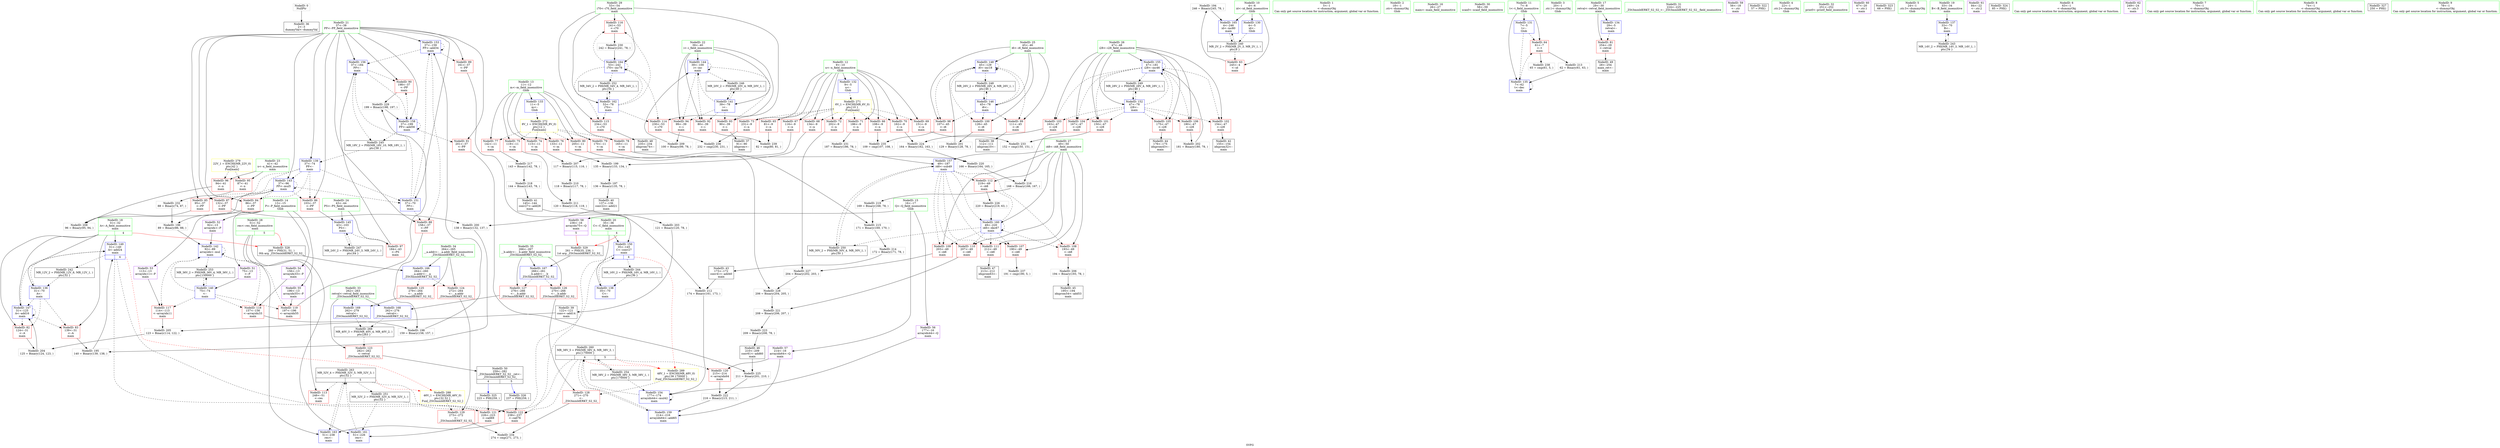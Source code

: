 digraph "SVFG" {
	label="SVFG";

	Node0x556266b5f230 [shape=record,color=grey,label="{NodeID: 0\nNullPtr}"];
	Node0x556266b5f230 -> Node0x556266b821e0[style=solid];
	Node0x556266ba25a0 [shape=record,color=black,label="{NodeID: 263\nMR_32V_4 = PHI(MR_32V_5, MR_32V_3, )\npts\{52 \}\n|{|<s4>5}}"];
	Node0x556266ba25a0 -> Node0x556266b839a0[style=dashed];
	Node0x556266ba25a0 -> Node0x556266b88830[style=dashed];
	Node0x556266ba25a0 -> Node0x556266b8aa40[style=dashed];
	Node0x556266ba25a0 -> Node0x556266b9e5a0[style=dashed];
	Node0x556266ba25a0:s4 -> Node0x556266ba5e80[style=dashed,color=red];
	Node0x556266b82ca0 [shape=record,color=red,label="{NodeID: 97\n184\<--43\n\<--PS\nmain\n}"];
	Node0x556266b82ca0 -> Node0x556266b8a490[style=solid];
	Node0x556266b81000 [shape=record,color=green,label="{NodeID: 14\n13\<--15\nP\<--P_field_insensitive\nGlob }"];
	Node0x556266b81000 -> Node0x556266b83e60[style=solid];
	Node0x556266b81000 -> Node0x556266b83f30[style=solid];
	Node0x556266b81000 -> Node0x556266b84000[style=solid];
	Node0x556266b81000 -> Node0x556266b840d0[style=solid];
	Node0x556266b81000 -> Node0x556266b841a0[style=solid];
	Node0x556266b86940 [shape=record,color=grey,label="{NodeID: 194\n246 = Binary(245, 78, )\n}"];
	Node0x556266b86940 -> Node0x556266b8abe0[style=solid];
	Node0x556266b83800 [shape=record,color=red,label="{NodeID: 111\n212\<--49\n\<--i48\nmain\n}"];
	Node0x556266b83800 -> Node0x556266b82b00[style=solid];
	Node0x556266b81ad0 [shape=record,color=green,label="{NodeID: 28\n51\<--52\nres\<--res_field_insensitive\nmain\n|{|<s3>5}}"];
	Node0x556266b81ad0 -> Node0x556266b839a0[style=solid];
	Node0x556266b81ad0 -> Node0x556266b8a8a0[style=solid];
	Node0x556266b81ad0 -> Node0x556266b8aa40[style=solid];
	Node0x556266b81ad0:s3 -> Node0x556266bb7f40[style=solid,color=red];
	Node0x556266b8ec40 [shape=record,color=grey,label="{NodeID: 208\n96 = Binary(95, 94, )\n}"];
	Node0x556266b8ec40 -> Node0x556266b89a00[style=solid];
	Node0x556266b88aa0 [shape=record,color=red,label="{NodeID: 125\n279\<--264\n\<--__a.addr\n_ZSt3minIdERKT_S2_S2_\n}"];
	Node0x556266b88aa0 -> Node0x556266b8af20[style=solid];
	Node0x556266b826f0 [shape=record,color=black,label="{NodeID: 42\n155\<--154\nidxprom32\<--\nmain\n}"];
	Node0x556266b90140 [shape=record,color=grey,label="{NodeID: 222\n216 = Binary(215, 211, )\n}"];
	Node0x556266b90140 -> Node0x556266b8a700[style=solid];
	Node0x556266b896c0 [shape=record,color=blue,label="{NodeID: 139\n37\<--74\nPP\<--\nmain\n}"];
	Node0x556266b896c0 -> Node0x556266b85930[style=dashed];
	Node0x556266b896c0 -> Node0x556266b85a00[style=dashed];
	Node0x556266b896c0 -> Node0x556266b85ad0[style=dashed];
	Node0x556266b896c0 -> Node0x556266b85ba0[style=dashed];
	Node0x556266b896c0 -> Node0x556266b89a00[style=dashed];
	Node0x556266b896c0 -> Node0x556266b8a080[style=dashed];
	Node0x556266b84270 [shape=record,color=purple,label="{NodeID: 56\n177\<--16\narrayidx44\<--Q\nmain\n}"];
	Node0x556266b84270 -> Node0x556266b8a2f0[style=solid];
	Node0x556266b91640 [shape=record,color=grey,label="{NodeID: 236\n232 = cmp(230, 231, )\n}"];
	Node0x556266b8a220 [shape=record,color=blue,label="{NodeID: 153\n37\<--159\nPP\<--add34\nmain\n}"];
	Node0x556266b8a220 -> Node0x556266b85c70[style=dashed];
	Node0x556266b8a220 -> Node0x556266b85d40[style=dashed];
	Node0x556266b8a220 -> Node0x556266b8a220[style=dashed];
	Node0x556266b8a220 -> Node0x556266b8a490[style=dashed];
	Node0x556266b84dd0 [shape=record,color=red,label="{NodeID: 70\n162\<--9\n\<--n\nmain\n}"];
	Node0x556266b84dd0 -> Node0x556266b90440[style=solid];
	Node0x556266b9e0a0 [shape=record,color=black,label="{NodeID: 250\nMR_30V_2 = PHI(MR_30V_4, MR_30V_1, )\npts\{50 \}\n}"];
	Node0x556266b9e0a0 -> Node0x556266b8a560[style=dashed];
	Node0x556266b8ad80 [shape=record,color=blue,label="{NodeID: 167\n266\<--261\n__b.addr\<--__b\n_ZSt3minIdERKT_S2_S2_\n}"];
	Node0x556266b8ad80 -> Node0x556266b88b70[style=dashed];
	Node0x556266b8ad80 -> Node0x556266b88c40[style=dashed];
	Node0x556266b85930 [shape=record,color=red,label="{NodeID: 84\n86\<--37\n\<--PP\nmain\n}"];
	Node0x556266b85930 -> Node0x556266b86c40[style=solid];
	Node0x556266b62f70 [shape=record,color=green,label="{NodeID: 1\n5\<--1\n\<--dummyObj\nCan only get source location for instruction, argument, global var or function.}"];
	Node0x556266b82d70 [shape=record,color=red,label="{NodeID: 98\n107\<--45\n\<--i6\nmain\n}"];
	Node0x556266b82d70 -> Node0x556266b914c0[style=solid];
	Node0x556266b81090 [shape=record,color=green,label="{NodeID: 15\n16\<--17\nQ\<--Q_field_insensitive\nGlob }"];
	Node0x556266b81090 -> Node0x556266b84270[style=solid];
	Node0x556266b81090 -> Node0x556266b84340[style=solid];
	Node0x556266b81090 -> Node0x556266b84410[style=solid];
	Node0x556266b86ac0 [shape=record,color=grey,label="{NodeID: 195\n140 = Binary(139, 138, )\n}"];
	Node0x556266b86ac0 -> Node0x556266b89ee0[style=solid];
	Node0x556266b838d0 [shape=record,color=red,label="{NodeID: 112\n219\<--49\n\<--i48\nmain\n}"];
	Node0x556266b838d0 -> Node0x556266b90740[style=solid];
	Node0x556266b81ba0 [shape=record,color=green,label="{NodeID: 29\n53\<--54\ni70\<--i70_field_insensitive\nmain\n}"];
	Node0x556266b81ba0 -> Node0x556266b83a70[style=solid];
	Node0x556266b81ba0 -> Node0x556266b83b40[style=solid];
	Node0x556266b81ba0 -> Node0x556266b88350[style=solid];
	Node0x556266b81ba0 -> Node0x556266b8a970[style=solid];
	Node0x556266b81ba0 -> Node0x556266b8ab10[style=solid];
	Node0x556266b8edc0 [shape=record,color=grey,label="{NodeID: 209\n100 = Binary(99, 78, )\n}"];
	Node0x556266b8edc0 -> Node0x556266b89ad0[style=solid];
	Node0x556266b88b70 [shape=record,color=red,label="{NodeID: 126\n270\<--266\n\<--__b.addr\n_ZSt3minIdERKT_S2_S2_\n}"];
	Node0x556266b88b70 -> Node0x556266b88d10[style=solid];
	Node0x556266b827c0 [shape=record,color=black,label="{NodeID: 43\n173\<--172\nconv41\<--add40\nmain\n}"];
	Node0x556266b827c0 -> Node0x556266b8f240[style=solid];
	Node0x556266b902c0 [shape=record,color=grey,label="{NodeID: 223\n209 = Binary(208, 78, )\n}"];
	Node0x556266b902c0 -> Node0x556266b82a30[style=solid];
	Node0x556266b89790 [shape=record,color=blue,label="{NodeID: 140\n75\<--74\n\<--\nmain\n}"];
	Node0x556266b89790 -> Node0x556266b88420[style=dashed];
	Node0x556266b89790 -> Node0x556266b884f0[style=dashed];
	Node0x556266b89790 -> Node0x556266b885c0[style=dashed];
	Node0x556266b89790 -> Node0x556266b89930[style=dashed];
	Node0x556266b89790 -> Node0x556266b9f3a0[style=dashed];
	Node0x556266b84340 [shape=record,color=purple,label="{NodeID: 57\n214\<--16\narrayidx64\<--Q\nmain\n}"];
	Node0x556266b84340 -> Node0x556266b88690[style=solid];
	Node0x556266b84340 -> Node0x556266b8a700[style=solid];
	Node0x556266b917c0 [shape=record,color=grey,label="{NodeID: 237\n191 = cmp(190, 5, )\n}"];
	Node0x556266b8a2f0 [shape=record,color=blue,label="{NodeID: 154\n177\<--174\narrayidx44\<--mul42\nmain\n}"];
	Node0x556266b8a2f0 -> Node0x556266b8a2f0[style=dashed];
	Node0x556266b8a2f0 -> Node0x556266ba16a0[style=dashed];
	Node0x556266b84ea0 [shape=record,color=red,label="{NodeID: 71\n186\<--9\n\<--n\nmain\n}"];
	Node0x556266b84ea0 -> Node0x556266b90ec0[style=solid];
	Node0x556266b9e5a0 [shape=record,color=black,label="{NodeID: 251\nMR_32V_2 = PHI(MR_32V_4, MR_32V_1, )\npts\{52 \}\n}"];
	Node0x556266b9e5a0 -> Node0x556266b88760[style=dashed];
	Node0x556266b9e5a0 -> Node0x556266b8a8a0[style=dashed];
	Node0x556266b8ae50 [shape=record,color=blue,label="{NodeID: 168\n262\<--276\nretval\<--\n_ZSt3minIdERKT_S2_S2_\n}"];
	Node0x556266b8ae50 -> Node0x556266ba3ea0[style=dashed];
	Node0x556266b85a00 [shape=record,color=red,label="{NodeID: 85\n95\<--37\n\<--PP\nmain\n}"];
	Node0x556266b85a00 -> Node0x556266b8ec40[style=solid];
	Node0x556266b620c0 [shape=record,color=green,label="{NodeID: 2\n18\<--1\n.str\<--dummyObj\nGlob }"];
	Node0x556266b82e40 [shape=record,color=red,label="{NodeID: 99\n111\<--45\n\<--i6\nmain\n}"];
	Node0x556266b82e40 -> Node0x556266b823b0[style=solid];
	Node0x556266b81120 [shape=record,color=green,label="{NodeID: 16\n26\<--27\nmain\<--main_field_insensitive\n}"];
	Node0x556266ba56a0 [shape=record,color=yellow,style=double,label="{NodeID: 279\n22V_1 = ENCHI(MR_22V_0)\npts\{42 \}\nFun[main]}"];
	Node0x556266ba56a0 -> Node0x556266b86220[style=dashed];
	Node0x556266ba56a0 -> Node0x556266b82bd0[style=dashed];
	Node0x556266b86c40 [shape=record,color=grey,label="{NodeID: 196\n89 = Binary(86, 88, )\n}"];
	Node0x556266b86c40 -> Node0x556266b89930[style=solid];
	Node0x556266b839a0 [shape=record,color=red,label="{NodeID: 113\n248\<--51\n\<--res\nmain\n}"];
	Node0x556266b81c70 [shape=record,color=green,label="{NodeID: 30\n58\<--59\nscanf\<--scanf_field_insensitive\n}"];
	Node0x556266b8ef40 [shape=record,color=grey,label="{NodeID: 210\n118 = Binary(117, 78, )\n}"];
	Node0x556266b8ef40 -> Node0x556266b8f0c0[style=solid];
	Node0x556266b88c40 [shape=record,color=red,label="{NodeID: 127\n276\<--266\n\<--__b.addr\n_ZSt3minIdERKT_S2_S2_\n}"];
	Node0x556266b88c40 -> Node0x556266b8ae50[style=solid];
	Node0x556266b82890 [shape=record,color=black,label="{NodeID: 44\n176\<--175\nidxprom43\<--\nmain\n}"];
	Node0x556266b90440 [shape=record,color=grey,label="{NodeID: 224\n164 = Binary(162, 163, )\n}"];
	Node0x556266b90440 -> Node0x556266b8fe40[style=solid];
	Node0x556266b89860 [shape=record,color=blue,label="{NodeID: 141\n39\<--78\ni\<--\nmain\n}"];
	Node0x556266b89860 -> Node0x556266b85fb0[style=dashed];
	Node0x556266b89860 -> Node0x556266b86080[style=dashed];
	Node0x556266b89860 -> Node0x556266b86150[style=dashed];
	Node0x556266b89860 -> Node0x556266b89ad0[style=dashed];
	Node0x556266b89860 -> Node0x556266b9cca0[style=dashed];
	Node0x556266b84410 [shape=record,color=purple,label="{NodeID: 58\n236\<--16\narrayidx75\<--Q\nmain\n|{<s0>5}}"];
	Node0x556266b84410:s0 -> Node0x556266bb8180[style=solid,color=red];
	Node0x556266b91940 [shape=record,color=grey,label="{NodeID: 238\n65 = cmp(61, 5, )\n}"];
	Node0x556266b8a3c0 [shape=record,color=blue,label="{NodeID: 155\n47\<--181\ni28\<--inc46\nmain\n}"];
	Node0x556266b8a3c0 -> Node0x556266b82fe0[style=dashed];
	Node0x556266b8a3c0 -> Node0x556266b830b0[style=dashed];
	Node0x556266b8a3c0 -> Node0x556266b83180[style=dashed];
	Node0x556266b8a3c0 -> Node0x556266b83250[style=dashed];
	Node0x556266b8a3c0 -> Node0x556266b83320[style=dashed];
	Node0x556266b8a3c0 -> Node0x556266b833f0[style=dashed];
	Node0x556266b8a3c0 -> Node0x556266b8a3c0[style=dashed];
	Node0x556266b8a3c0 -> Node0x556266b9dba0[style=dashed];
	Node0x556266b84f70 [shape=record,color=red,label="{NodeID: 72\n202\<--9\n\<--n\nmain\n}"];
	Node0x556266b84f70 -> Node0x556266b908c0[style=solid];
	Node0x556266b9f2b0 [shape=record,color=black,label="{NodeID: 252\nMR_34V_2 = PHI(MR_34V_4, MR_34V_1, )\npts\{54 \}\n}"];
	Node0x556266b9f2b0 -> Node0x556266b8a970[style=dashed];
	Node0x556266b8af20 [shape=record,color=blue,label="{NodeID: 169\n262\<--279\nretval\<--\n_ZSt3minIdERKT_S2_S2_\n}"];
	Node0x556266b8af20 -> Node0x556266ba3ea0[style=dashed];
	Node0x556266b85ad0 [shape=record,color=red,label="{NodeID: 86\n103\<--37\n\<--PP\nmain\n}"];
	Node0x556266b85ad0 -> Node0x556266b89ba0[style=solid];
	Node0x556266b62150 [shape=record,color=green,label="{NodeID: 3\n20\<--1\n.str.1\<--dummyObj\nGlob }"];
	Node0x556266b82f10 [shape=record,color=red,label="{NodeID: 100\n128\<--45\n\<--i6\nmain\n}"];
	Node0x556266b82f10 -> Node0x556266b8e1c0[style=solid];
	Node0x556266b811e0 [shape=record,color=green,label="{NodeID: 17\n29\<--30\nretval\<--retval_field_insensitive\nmain\n}"];
	Node0x556266b811e0 -> Node0x556266b856c0[style=solid];
	Node0x556266b811e0 -> Node0x556266b892b0[style=solid];
	Node0x556266b86dc0 [shape=record,color=grey,label="{NodeID: 197\n136 = Binary(135, 78, )\n}"];
	Node0x556266b86dc0 -> Node0x556266b82550[style=solid];
	Node0x556266b83a70 [shape=record,color=red,label="{NodeID: 114\n230\<--53\n\<--i70\nmain\n}"];
	Node0x556266b83a70 -> Node0x556266b91640[style=solid];
	Node0x556266b81d70 [shape=record,color=green,label="{NodeID: 31\n224\<--225\n_ZSt3minIdERKT_S2_S2_\<--_ZSt3minIdERKT_S2_S2__field_insensitive\n}"];
	Node0x556266b8f0c0 [shape=record,color=grey,label="{NodeID: 211\n120 = Binary(118, 119, )\n}"];
	Node0x556266b8f0c0 -> Node0x556266b8e4c0[style=solid];
	Node0x556266b88d10 [shape=record,color=red,label="{NodeID: 128\n271\<--270\n\<--\n_ZSt3minIdERKT_S2_S2_\n}"];
	Node0x556266b88d10 -> Node0x556266b91340[style=solid];
	Node0x556266b82960 [shape=record,color=black,label="{NodeID: 45\n195\<--194\nidxprom54\<--add53\nmain\n}"];
	Node0x556266b905c0 [shape=record,color=grey,label="{NodeID: 225\n211 = Binary(201, 210, )\n}"];
	Node0x556266b905c0 -> Node0x556266b90140[style=solid];
	Node0x556266b89930 [shape=record,color=blue,label="{NodeID: 142\n92\<--89\narrayidx\<--mul\nmain\n}"];
	Node0x556266b89930 -> Node0x556266b88420[style=dashed];
	Node0x556266b89930 -> Node0x556266b884f0[style=dashed];
	Node0x556266b89930 -> Node0x556266b885c0[style=dashed];
	Node0x556266b89930 -> Node0x556266b89930[style=dashed];
	Node0x556266b89930 -> Node0x556266b9f3a0[style=dashed];
	Node0x556266b844e0 [shape=record,color=purple,label="{NodeID: 59\n56\<--18\n\<--.str\nmain\n}"];
	Node0x5562668f4930 [shape=record,color=black,label="{NodeID: 322\n57 = PHI()\n}"];
	Node0x556266b91ac0 [shape=record,color=grey,label="{NodeID: 239\n82 = cmp(80, 81, )\n}"];
	Node0x556266b8a490 [shape=record,color=blue,label="{NodeID: 156\n37\<--184\nPP\<--\nmain\n}"];
	Node0x556266b8a490 -> Node0x556266b85e10[style=dashed];
	Node0x556266b8a490 -> Node0x556266b8a630[style=dashed];
	Node0x556266b8a490 -> Node0x556266b9c7a0[style=dashed];
	Node0x556266b85040 [shape=record,color=red,label="{NodeID: 73\n231\<--9\n\<--n\nmain\n}"];
	Node0x556266b85040 -> Node0x556266b91640[style=solid];
	Node0x556266b9f3a0 [shape=record,color=black,label="{NodeID: 253\nMR_36V_2 = PHI(MR_36V_4, MR_36V_1, )\npts\{150000 \}\n}"];
	Node0x556266b9f3a0 -> Node0x556266b89790[style=dashed];
	Node0x556266b85ba0 [shape=record,color=red,label="{NodeID: 87\n132\<--37\n\<--PP\nmain\n}"];
	Node0x556266b85ba0 -> Node0x556266b87240[style=solid];
	Node0x556266b621e0 [shape=record,color=green,label="{NodeID: 4\n22\<--1\n.str.2\<--dummyObj\nGlob }"];
	Node0x556266b82fe0 [shape=record,color=red,label="{NodeID: 101\n150\<--47\n\<--i28\nmain\n}"];
	Node0x556266b82fe0 -> Node0x556266b911c0[style=solid];
	Node0x556266b812b0 [shape=record,color=green,label="{NodeID: 18\n31\<--32\nA\<--A_field_insensitive\nmain\n|{|<s5>4}}"];
	Node0x556266b812b0 -> Node0x556266b85790[style=solid];
	Node0x556266b812b0 -> Node0x556266b85860[style=solid];
	Node0x556266b812b0 -> Node0x556266b89450[style=solid];
	Node0x556266b812b0 -> Node0x556266b89d40[style=solid];
	Node0x556266b812b0 -> Node0x556266b89ee0[style=solid];
	Node0x556266b812b0:s5 -> Node0x556266bb7f40[style=solid,color=red];
	Node0x556266b86f40 [shape=record,color=grey,label="{NodeID: 198\n159 = Binary(158, 157, )\n}"];
	Node0x556266b86f40 -> Node0x556266b8a220[style=solid];
	Node0x556266b83b40 [shape=record,color=red,label="{NodeID: 115\n234\<--53\n\<--i70\nmain\n}"];
	Node0x556266b83b40 -> Node0x556266b83bf0[style=solid];
	Node0x556266b81e70 [shape=record,color=green,label="{NodeID: 32\n251\<--252\nprintf\<--printf_field_insensitive\n}"];
	Node0x556266b8f240 [shape=record,color=grey,label="{NodeID: 212\n174 = Binary(161, 173, )\n}"];
	Node0x556266b8f240 -> Node0x556266b8a2f0[style=solid];
	Node0x556266b88de0 [shape=record,color=red,label="{NodeID: 129\n273\<--272\n\<--\n_ZSt3minIdERKT_S2_S2_\n}"];
	Node0x556266b88de0 -> Node0x556266b91340[style=solid];
	Node0x556266b82a30 [shape=record,color=black,label="{NodeID: 46\n210\<--209\nconv61\<--add60\nmain\n}"];
	Node0x556266b82a30 -> Node0x556266b905c0[style=solid];
	Node0x556266b90740 [shape=record,color=grey,label="{NodeID: 226\n220 = Binary(219, 63, )\n}"];
	Node0x556266b90740 -> Node0x556266b8a7d0[style=solid];
	Node0x556266b89a00 [shape=record,color=blue,label="{NodeID: 143\n37\<--96\nPP\<--mul5\nmain\n}"];
	Node0x556266b89a00 -> Node0x556266b85930[style=dashed];
	Node0x556266b89a00 -> Node0x556266b85a00[style=dashed];
	Node0x556266b89a00 -> Node0x556266b85ad0[style=dashed];
	Node0x556266b89a00 -> Node0x556266b85ba0[style=dashed];
	Node0x556266b89a00 -> Node0x556266b89a00[style=dashed];
	Node0x556266b89a00 -> Node0x556266b8a080[style=dashed];
	Node0x556266b845b0 [shape=record,color=purple,label="{NodeID: 60\n67\<--20\n\<--.str.1\nmain\n}"];
	Node0x556266bb7980 [shape=record,color=black,label="{NodeID: 323\n68 = PHI()\n}"];
	Node0x556266b9aea0 [shape=record,color=black,label="{NodeID: 240\nMR_2V_2 = PHI(MR_2V_3, MR_2V_1, )\npts\{6 \}\n}"];
	Node0x556266b9aea0 -> Node0x556266b84820[style=dashed];
	Node0x556266b9aea0 -> Node0x556266b8abe0[style=dashed];
	Node0x556266b8a560 [shape=record,color=blue,label="{NodeID: 157\n49\<--187\ni48\<--sub49\nmain\n}"];
	Node0x556266b8a560 -> Node0x556266b834c0[style=dashed];
	Node0x556266b8a560 -> Node0x556266b83590[style=dashed];
	Node0x556266b8a560 -> Node0x556266b83660[style=dashed];
	Node0x556266b8a560 -> Node0x556266b83730[style=dashed];
	Node0x556266b8a560 -> Node0x556266b83800[style=dashed];
	Node0x556266b8a560 -> Node0x556266b838d0[style=dashed];
	Node0x556266b8a560 -> Node0x556266b8a7d0[style=dashed];
	Node0x556266b8a560 -> Node0x556266b9e0a0[style=dashed];
	Node0x556266b85110 [shape=record,color=red,label="{NodeID: 74\n115\<--11\n\<--m\nmain\n}"];
	Node0x556266b85110 -> Node0x556266b8eac0[style=solid];
	Node0x556266b9f8a0 [shape=record,color=black,label="{NodeID: 254\nMR_38V_2 = PHI(MR_38V_5, MR_38V_1, )\npts\{170000 \}\n}"];
	Node0x556266b9f8a0 -> Node0x556266b8a2f0[style=dashed];
	Node0x556266b9f8a0 -> Node0x556266ba16a0[style=dashed];
	Node0x556266b85c70 [shape=record,color=red,label="{NodeID: 88\n158\<--37\n\<--PP\nmain\n}"];
	Node0x556266b85c70 -> Node0x556266b86f40[style=solid];
	Node0x556266b62270 [shape=record,color=green,label="{NodeID: 5\n24\<--1\n.str.3\<--dummyObj\nGlob }"];
	Node0x556266ba3ea0 [shape=record,color=black,label="{NodeID: 268\nMR_40V_3 = PHI(MR_40V_4, MR_40V_2, )\npts\{263 \}\n}"];
	Node0x556266ba3ea0 -> Node0x556266b88900[style=dashed];
	Node0x556266b830b0 [shape=record,color=red,label="{NodeID: 102\n154\<--47\n\<--i28\nmain\n}"];
	Node0x556266b830b0 -> Node0x556266b826f0[style=solid];
	Node0x556266b81380 [shape=record,color=green,label="{NodeID: 19\n33\<--34\nB\<--B_field_insensitive\nmain\n}"];
	Node0x556266b81380 -> Node0x556266b89520[style=solid];
	Node0x556266b870c0 [shape=record,color=grey,label="{NodeID: 199\n135 = Binary(133, 134, )\n}"];
	Node0x556266b870c0 -> Node0x556266b86dc0[style=solid];
	Node0x556266b88350 [shape=record,color=red,label="{NodeID: 116\n241\<--53\n\<--i70\nmain\n}"];
	Node0x556266b88350 -> Node0x556266b90d40[style=solid];
	Node0x556266b81f70 [shape=record,color=green,label="{NodeID: 33\n262\<--263\nretval\<--retval_field_insensitive\n_ZSt3minIdERKT_S2_S2_\n}"];
	Node0x556266b81f70 -> Node0x556266b88900[style=solid];
	Node0x556266b81f70 -> Node0x556266b8ae50[style=solid];
	Node0x556266b81f70 -> Node0x556266b8af20[style=solid];
	Node0x556266b8f3c0 [shape=record,color=grey,label="{NodeID: 213\n62 = Binary(61, 63, )\n}"];
	Node0x556266b8f3c0 -> Node0x556266b89380[style=solid];
	Node0x556266b88eb0 [shape=record,color=blue,label="{NodeID: 130\n4\<--5\nid\<--\nGlob }"];
	Node0x556266b88eb0 -> Node0x556266b9aea0[style=dashed];
	Node0x556266b82b00 [shape=record,color=black,label="{NodeID: 47\n213\<--212\nidxprom63\<--\nmain\n}"];
	Node0x556266b908c0 [shape=record,color=grey,label="{NodeID: 227\n204 = Binary(202, 203, )\n}"];
	Node0x556266b908c0 -> Node0x556266b90a40[style=solid];
	Node0x556266b89ad0 [shape=record,color=blue,label="{NodeID: 144\n39\<--100\ni\<--inc\nmain\n}"];
	Node0x556266b89ad0 -> Node0x556266b85fb0[style=dashed];
	Node0x556266b89ad0 -> Node0x556266b86080[style=dashed];
	Node0x556266b89ad0 -> Node0x556266b86150[style=dashed];
	Node0x556266b89ad0 -> Node0x556266b89ad0[style=dashed];
	Node0x556266b89ad0 -> Node0x556266b9cca0[style=dashed];
	Node0x556266b84680 [shape=record,color=purple,label="{NodeID: 61\n84\<--22\n\<--.str.2\nmain\n}"];
	Node0x556266bb7a80 [shape=record,color=black,label="{NodeID: 324\n85 = PHI()\n}"];
	Node0x556266b8a630 [shape=record,color=blue,label="{NodeID: 158\n37\<--199\nPP\<--add56\nmain\n}"];
	Node0x556266b8a630 -> Node0x556266b85e10[style=dashed];
	Node0x556266b8a630 -> Node0x556266b85ee0[style=dashed];
	Node0x556266b8a630 -> Node0x556266b8a630[style=dashed];
	Node0x556266b8a630 -> Node0x556266b9c7a0[style=dashed];
	Node0x556266b851e0 [shape=record,color=red,label="{NodeID: 75\n119\<--11\n\<--m\nmain\n}"];
	Node0x556266b851e0 -> Node0x556266b8f0c0[style=solid];
	Node0x556266b85d40 [shape=record,color=red,label="{NodeID: 89\n161\<--37\n\<--PP\nmain\n}"];
	Node0x556266b85d40 -> Node0x556266b8f240[style=solid];
	Node0x556266b80b80 [shape=record,color=green,label="{NodeID: 6\n63\<--1\n\<--dummyObj\nCan only get source location for instruction, argument, global var or function.}"];
	Node0x556266b83180 [shape=record,color=red,label="{NodeID: 103\n163\<--47\n\<--i28\nmain\n}"];
	Node0x556266b83180 -> Node0x556266b90440[style=solid];
	Node0x556266b81450 [shape=record,color=green,label="{NodeID: 20\n35\<--36\nC\<--C_field_insensitive\nmain\n|{|<s2>4}}"];
	Node0x556266b81450 -> Node0x556266b895f0[style=solid];
	Node0x556266b81450 -> Node0x556266b89fb0[style=solid];
	Node0x556266b81450:s2 -> Node0x556266bb8180[style=solid,color=red];
	Node0x556266b87240 [shape=record,color=grey,label="{NodeID: 200\n138 = Binary(132, 137, )\n}"];
	Node0x556266b87240 -> Node0x556266b86ac0[style=solid];
	Node0x556266b88420 [shape=record,color=red,label="{NodeID: 117\n114\<--113\n\<--arrayidx11\nmain\n}"];
	Node0x556266b88420 -> Node0x556266b8e7c0[style=solid];
	Node0x556266b82040 [shape=record,color=green,label="{NodeID: 34\n264\<--265\n__a.addr\<--__a.addr_field_insensitive\n_ZSt3minIdERKT_S2_S2_\n}"];
	Node0x556266b82040 -> Node0x556266b889d0[style=solid];
	Node0x556266b82040 -> Node0x556266b88aa0[style=solid];
	Node0x556266b82040 -> Node0x556266b8acb0[style=solid];
	Node0x556266b8f540 [shape=record,color=grey,label="{NodeID: 214\n172 = Binary(171, 78, )\n}"];
	Node0x556266b8f540 -> Node0x556266b827c0[style=solid];
	Node0x556266b88fb0 [shape=record,color=blue,label="{NodeID: 131\n7\<--5\nt\<--\nGlob }"];
	Node0x556266b88fb0 -> Node0x556266b848f0[style=dashed];
	Node0x556266b88fb0 -> Node0x556266b89380[style=dashed];
	Node0x556266b83bf0 [shape=record,color=black,label="{NodeID: 48\n235\<--234\nidxprom74\<--\nmain\n}"];
	Node0x556266b90a40 [shape=record,color=grey,label="{NodeID: 228\n206 = Binary(204, 205, )\n}"];
	Node0x556266b90a40 -> Node0x556266b8ffc0[style=solid];
	Node0x556266b89ba0 [shape=record,color=blue,label="{NodeID: 145\n43\<--103\nPS\<--\nmain\n}"];
	Node0x556266b89ba0 -> Node0x556266b82ca0[style=dashed];
	Node0x556266b89ba0 -> Node0x556266b9d1a0[style=dashed];
	Node0x556266b84750 [shape=record,color=purple,label="{NodeID: 62\n249\<--24\n\<--.str.3\nmain\n}"];
	Node0x556266bb7b80 [shape=record,color=black,label="{NodeID: 325\n223 = PHI(259, )\n}"];
	Node0x556266bb7b80 -> Node0x556266b88760[style=solid];
	Node0x556266b9b8a0 [shape=record,color=black,label="{NodeID: 242\nMR_12V_2 = PHI(MR_12V_6, MR_12V_1, )\npts\{32 \}\n}"];
	Node0x556266b9b8a0 -> Node0x556266b89450[style=dashed];
	Node0x556266b8a700 [shape=record,color=blue,label="{NodeID: 159\n214\<--216\narrayidx64\<--add65\nmain\n}"];
	Node0x556266b8a700 -> Node0x556266ba16a0[style=dashed];
	Node0x556266b852b0 [shape=record,color=red,label="{NodeID: 76\n133\<--11\n\<--m\nmain\n}"];
	Node0x556266b852b0 -> Node0x556266b870c0[style=solid];
	Node0x556266b85e10 [shape=record,color=red,label="{NodeID: 90\n198\<--37\n\<--PP\nmain\n}"];
	Node0x556266b85e10 -> Node0x556266b90bc0[style=solid];
	Node0x556266b80c10 [shape=record,color=green,label="{NodeID: 7\n70\<--1\n\<--dummyObj\nCan only get source location for instruction, argument, global var or function.}"];
	Node0x556266b83250 [shape=record,color=red,label="{NodeID: 104\n167\<--47\n\<--i28\nmain\n}"];
	Node0x556266b83250 -> Node0x556266b8f840[style=solid];
	Node0x556266b81520 [shape=record,color=green,label="{NodeID: 21\n37\<--38\nPP\<--PP_field_insensitive\nmain\n}"];
	Node0x556266b81520 -> Node0x556266b85930[style=solid];
	Node0x556266b81520 -> Node0x556266b85a00[style=solid];
	Node0x556266b81520 -> Node0x556266b85ad0[style=solid];
	Node0x556266b81520 -> Node0x556266b85ba0[style=solid];
	Node0x556266b81520 -> Node0x556266b85c70[style=solid];
	Node0x556266b81520 -> Node0x556266b85d40[style=solid];
	Node0x556266b81520 -> Node0x556266b85e10[style=solid];
	Node0x556266b81520 -> Node0x556266b85ee0[style=solid];
	Node0x556266b81520 -> Node0x556266b896c0[style=solid];
	Node0x556266b81520 -> Node0x556266b89a00[style=solid];
	Node0x556266b81520 -> Node0x556266b8a080[style=solid];
	Node0x556266b81520 -> Node0x556266b8a220[style=solid];
	Node0x556266b81520 -> Node0x556266b8a490[style=solid];
	Node0x556266b81520 -> Node0x556266b8a630[style=solid];
	Node0x556266b8e1c0 [shape=record,color=grey,label="{NodeID: 201\n129 = Binary(128, 78, )\n}"];
	Node0x556266b8e1c0 -> Node0x556266b89e10[style=solid];
	Node0x556266b884f0 [shape=record,color=red,label="{NodeID: 118\n157\<--156\n\<--arrayidx33\nmain\n}"];
	Node0x556266b884f0 -> Node0x556266b86f40[style=solid];
	Node0x556266b82110 [shape=record,color=green,label="{NodeID: 35\n266\<--267\n__b.addr\<--__b.addr_field_insensitive\n_ZSt3minIdERKT_S2_S2_\n}"];
	Node0x556266b82110 -> Node0x556266b88b70[style=solid];
	Node0x556266b82110 -> Node0x556266b88c40[style=solid];
	Node0x556266b82110 -> Node0x556266b8ad80[style=solid];
	Node0x556266b8f6c0 [shape=record,color=grey,label="{NodeID: 215\n171 = Binary(169, 170, )\n}"];
	Node0x556266b8f6c0 -> Node0x556266b8f540[style=solid];
	Node0x556266b890b0 [shape=record,color=blue,label="{NodeID: 132\n9\<--5\nn\<--\nGlob }"];
	Node0x556266b890b0 -> Node0x556266ba4fa0[style=dashed];
	Node0x556266b83cc0 [shape=record,color=black,label="{NodeID: 49\n28\<--254\nmain_ret\<--\nmain\n}"];
	Node0x556266b90bc0 [shape=record,color=grey,label="{NodeID: 229\n199 = Binary(198, 197, )\n}"];
	Node0x556266b90bc0 -> Node0x556266b8a630[style=solid];
	Node0x556266b89c70 [shape=record,color=blue,label="{NodeID: 146\n45\<--78\ni6\<--\nmain\n}"];
	Node0x556266b89c70 -> Node0x556266b82d70[style=dashed];
	Node0x556266b89c70 -> Node0x556266b82e40[style=dashed];
	Node0x556266b89c70 -> Node0x556266b82f10[style=dashed];
	Node0x556266b89c70 -> Node0x556266b89e10[style=dashed];
	Node0x556266b89c70 -> Node0x556266b9d6a0[style=dashed];
	Node0x556266b84820 [shape=record,color=red,label="{NodeID: 63\n245\<--4\n\<--id\nmain\n}"];
	Node0x556266b84820 -> Node0x556266b86940[style=solid];
	Node0x556266bb7d70 [shape=record,color=black,label="{NodeID: 326\n237 = PHI(259, )\n}"];
	Node0x556266bb7d70 -> Node0x556266b88830[style=solid];
	Node0x556266b9bda0 [shape=record,color=black,label="{NodeID: 243\nMR_14V_2 = PHI(MR_14V_3, MR_14V_1, )\npts\{34 \}\n}"];
	Node0x556266b9bda0 -> Node0x556266b89520[style=dashed];
	Node0x556266b8a7d0 [shape=record,color=blue,label="{NodeID: 160\n49\<--220\ni48\<--dec67\nmain\n}"];
	Node0x556266b8a7d0 -> Node0x556266b834c0[style=dashed];
	Node0x556266b8a7d0 -> Node0x556266b83590[style=dashed];
	Node0x556266b8a7d0 -> Node0x556266b83660[style=dashed];
	Node0x556266b8a7d0 -> Node0x556266b83730[style=dashed];
	Node0x556266b8a7d0 -> Node0x556266b83800[style=dashed];
	Node0x556266b8a7d0 -> Node0x556266b838d0[style=dashed];
	Node0x556266b8a7d0 -> Node0x556266b8a7d0[style=dashed];
	Node0x556266b8a7d0 -> Node0x556266b9e0a0[style=dashed];
	Node0x556266b85380 [shape=record,color=red,label="{NodeID: 77\n142\<--11\n\<--m\nmain\n}"];
	Node0x556266b85380 -> Node0x556266b8f9c0[style=solid];
	Node0x556266b85ee0 [shape=record,color=red,label="{NodeID: 91\n201\<--37\n\<--PP\nmain\n}"];
	Node0x556266b85ee0 -> Node0x556266b905c0[style=solid];
	Node0x556266b80ca0 [shape=record,color=green,label="{NodeID: 8\n74\<--1\n\<--dummyObj\nCan only get source location for instruction, argument, global var or function.}"];
	Node0x556266ba4fa0 [shape=record,color=yellow,style=double,label="{NodeID: 271\n6V_1 = ENCHI(MR_6V_0)\npts\{10 \}\nFun[main]}"];
	Node0x556266ba4fa0 -> Node0x556266b849c0[style=dashed];
	Node0x556266ba4fa0 -> Node0x556266b84a90[style=dashed];
	Node0x556266ba4fa0 -> Node0x556266b84b60[style=dashed];
	Node0x556266ba4fa0 -> Node0x556266b84c30[style=dashed];
	Node0x556266ba4fa0 -> Node0x556266b84d00[style=dashed];
	Node0x556266ba4fa0 -> Node0x556266b84dd0[style=dashed];
	Node0x556266ba4fa0 -> Node0x556266b84ea0[style=dashed];
	Node0x556266ba4fa0 -> Node0x556266b84f70[style=dashed];
	Node0x556266ba4fa0 -> Node0x556266b85040[style=dashed];
	Node0x556266b83320 [shape=record,color=red,label="{NodeID: 105\n175\<--47\n\<--i28\nmain\n}"];
	Node0x556266b83320 -> Node0x556266b82890[style=solid];
	Node0x556266b815f0 [shape=record,color=green,label="{NodeID: 22\n39\<--40\ni\<--i_field_insensitive\nmain\n}"];
	Node0x556266b815f0 -> Node0x556266b85fb0[style=solid];
	Node0x556266b815f0 -> Node0x556266b86080[style=solid];
	Node0x556266b815f0 -> Node0x556266b86150[style=solid];
	Node0x556266b815f0 -> Node0x556266b89860[style=solid];
	Node0x556266b815f0 -> Node0x556266b89ad0[style=solid];
	Node0x556266b8e340 [shape=record,color=grey,label="{NodeID: 202\n181 = Binary(180, 78, )\n}"];
	Node0x556266b8e340 -> Node0x556266b8a3c0[style=solid];
	Node0x556266b885c0 [shape=record,color=red,label="{NodeID: 119\n197\<--196\n\<--arrayidx55\nmain\n}"];
	Node0x556266b885c0 -> Node0x556266b90bc0[style=solid];
	Node0x556266b821e0 [shape=record,color=black,label="{NodeID: 36\n2\<--3\ndummyVal\<--dummyVal\n}"];
	Node0x556266b8f840 [shape=record,color=grey,label="{NodeID: 216\n168 = Binary(166, 167, )\n}"];
	Node0x556266b8f840 -> Node0x556266b8fcc0[style=solid];
	Node0x556266b891b0 [shape=record,color=blue,label="{NodeID: 133\n11\<--5\nm\<--\nGlob }"];
	Node0x556266b891b0 -> Node0x556266ba5080[style=dashed];
	Node0x556266b83d90 [shape=record,color=black,label="{NodeID: 50\n259\<--282\n_ZSt3minIdERKT_S2_S2__ret\<--\n_ZSt3minIdERKT_S2_S2_\n|{<s0>4|<s1>5}}"];
	Node0x556266b83d90:s0 -> Node0x556266bb7b80[style=solid,color=blue];
	Node0x556266b83d90:s1 -> Node0x556266bb7d70[style=solid,color=blue];
	Node0x556266b90d40 [shape=record,color=grey,label="{NodeID: 230\n242 = Binary(241, 78, )\n}"];
	Node0x556266b90d40 -> Node0x556266b8ab10[style=solid];
	Node0x556266b89d40 [shape=record,color=blue,label="{NodeID: 147\n31\<--125\nA\<--add16\nmain\n}"];
	Node0x556266b89d40 -> Node0x556266b85790[style=dashed];
	Node0x556266b89d40 -> Node0x556266b85860[style=dashed];
	Node0x556266b89d40 -> Node0x556266b89d40[style=dashed];
	Node0x556266b89d40 -> Node0x556266b89ee0[style=dashed];
	Node0x556266b848f0 [shape=record,color=red,label="{NodeID: 64\n61\<--7\n\<--t\nmain\n}"];
	Node0x556266b848f0 -> Node0x556266b8f3c0[style=solid];
	Node0x556266b848f0 -> Node0x556266b91940[style=solid];
	Node0x556266bb7e70 [shape=record,color=black,label="{NodeID: 327\n250 = PHI()\n}"];
	Node0x556266b9c2a0 [shape=record,color=black,label="{NodeID: 244\nMR_16V_2 = PHI(MR_16V_4, MR_16V_1, )\npts\{36 \}\n}"];
	Node0x556266b9c2a0 -> Node0x556266b895f0[style=dashed];
	Node0x556266b8a8a0 [shape=record,color=blue,label="{NodeID: 161\n51\<--226\nres\<--\nmain\n}"];
	Node0x556266b8a8a0 -> Node0x556266ba25a0[style=dashed];
	Node0x556266b85450 [shape=record,color=red,label="{NodeID: 78\n165\<--11\n\<--m\nmain\n}"];
	Node0x556266b85450 -> Node0x556266b8fe40[style=solid];
	Node0x556266b85fb0 [shape=record,color=red,label="{NodeID: 92\n80\<--39\n\<--i\nmain\n}"];
	Node0x556266b85fb0 -> Node0x556266b91ac0[style=solid];
	Node0x556266b80d30 [shape=record,color=green,label="{NodeID: 9\n78\<--1\n\<--dummyObj\nCan only get source location for instruction, argument, global var or function.}"];
	Node0x556266ba5080 [shape=record,color=yellow,style=double,label="{NodeID: 272\n8V_1 = ENCHI(MR_8V_0)\npts\{12 \}\nFun[main]}"];
	Node0x556266ba5080 -> Node0x556266b85110[style=dashed];
	Node0x556266ba5080 -> Node0x556266b851e0[style=dashed];
	Node0x556266ba5080 -> Node0x556266b852b0[style=dashed];
	Node0x556266ba5080 -> Node0x556266b85380[style=dashed];
	Node0x556266ba5080 -> Node0x556266b85450[style=dashed];
	Node0x556266ba5080 -> Node0x556266b85520[style=dashed];
	Node0x556266ba5080 -> Node0x556266b855f0[style=dashed];
	Node0x556266b833f0 [shape=record,color=red,label="{NodeID: 106\n180\<--47\n\<--i28\nmain\n}"];
	Node0x556266b833f0 -> Node0x556266b8e340[style=solid];
	Node0x556266b816c0 [shape=record,color=green,label="{NodeID: 23\n41\<--42\nx\<--x_field_insensitive\nmain\n}"];
	Node0x556266b816c0 -> Node0x556266b86220[style=solid];
	Node0x556266b816c0 -> Node0x556266b82bd0[style=solid];
	Node0x556266b8e4c0 [shape=record,color=grey,label="{NodeID: 203\n121 = Binary(120, 78, )\n}"];
	Node0x556266b8e4c0 -> Node0x556266b82480[style=solid];
	Node0x556266b88690 [shape=record,color=red,label="{NodeID: 120\n215\<--214\n\<--arrayidx64\nmain\n}"];
	Node0x556266b88690 -> Node0x556266b90140[style=solid];
	Node0x556266b822e0 [shape=record,color=black,label="{NodeID: 37\n91\<--90\nidxprom\<--\nmain\n}"];
	Node0x556266b8f9c0 [shape=record,color=grey,label="{NodeID: 217\n143 = Binary(142, 78, )\n}"];
	Node0x556266b8f9c0 -> Node0x556266b8fb40[style=solid];
	Node0x556266b892b0 [shape=record,color=blue,label="{NodeID: 134\n29\<--5\nretval\<--\nmain\n}"];
	Node0x556266b892b0 -> Node0x556266b856c0[style=dashed];
	Node0x556266b83e60 [shape=record,color=purple,label="{NodeID: 51\n75\<--13\n\<--P\nmain\n}"];
	Node0x556266b83e60 -> Node0x556266b89790[style=solid];
	Node0x556266b90ec0 [shape=record,color=grey,label="{NodeID: 231\n187 = Binary(186, 78, )\n}"];
	Node0x556266b90ec0 -> Node0x556266b8a560[style=solid];
	Node0x556266b89e10 [shape=record,color=blue,label="{NodeID: 148\n45\<--129\ni6\<--inc18\nmain\n}"];
	Node0x556266b89e10 -> Node0x556266b82d70[style=dashed];
	Node0x556266b89e10 -> Node0x556266b82e40[style=dashed];
	Node0x556266b89e10 -> Node0x556266b82f10[style=dashed];
	Node0x556266b89e10 -> Node0x556266b89e10[style=dashed];
	Node0x556266b89e10 -> Node0x556266b9d6a0[style=dashed];
	Node0x556266b849c0 [shape=record,color=red,label="{NodeID: 65\n81\<--9\n\<--n\nmain\n}"];
	Node0x556266b849c0 -> Node0x556266b91ac0[style=solid];
	Node0x556266bb7f40 [shape=record,color=black,label="{NodeID: 328\n260 = PHI(31, 51, )\n0th arg _ZSt3minIdERKT_S2_S2_ }"];
	Node0x556266bb7f40 -> Node0x556266b8acb0[style=solid];
	Node0x556266b9c7a0 [shape=record,color=black,label="{NodeID: 245\nMR_18V_2 = PHI(MR_18V_10, MR_18V_1, )\npts\{38 \}\n}"];
	Node0x556266b9c7a0 -> Node0x556266b896c0[style=dashed];
	Node0x556266b8a970 [shape=record,color=blue,label="{NodeID: 162\n53\<--78\ni70\<--\nmain\n}"];
	Node0x556266b8a970 -> Node0x556266b83a70[style=dashed];
	Node0x556266b8a970 -> Node0x556266b83b40[style=dashed];
	Node0x556266b8a970 -> Node0x556266b88350[style=dashed];
	Node0x556266b8a970 -> Node0x556266b8ab10[style=dashed];
	Node0x556266b8a970 -> Node0x556266b9f2b0[style=dashed];
	Node0x556266b85520 [shape=record,color=red,label="{NodeID: 79\n170\<--11\n\<--m\nmain\n}"];
	Node0x556266b85520 -> Node0x556266b8f6c0[style=solid];
	Node0x556266b86080 [shape=record,color=red,label="{NodeID: 93\n90\<--39\n\<--i\nmain\n}"];
	Node0x556266b86080 -> Node0x556266b822e0[style=solid];
	Node0x556266b80dc0 [shape=record,color=green,label="{NodeID: 10\n4\<--6\nid\<--id_field_insensitive\nGlob }"];
	Node0x556266b80dc0 -> Node0x556266b84820[style=solid];
	Node0x556266b80dc0 -> Node0x556266b88eb0[style=solid];
	Node0x556266b80dc0 -> Node0x556266b8abe0[style=solid];
	Node0x556266b834c0 [shape=record,color=red,label="{NodeID: 107\n190\<--49\n\<--i48\nmain\n}"];
	Node0x556266b834c0 -> Node0x556266b917c0[style=solid];
	Node0x556266b81790 [shape=record,color=green,label="{NodeID: 24\n43\<--44\nPS\<--PS_field_insensitive\nmain\n}"];
	Node0x556266b81790 -> Node0x556266b82ca0[style=solid];
	Node0x556266b81790 -> Node0x556266b89ba0[style=solid];
	Node0x556266b8e640 [shape=record,color=grey,label="{NodeID: 204\n125 = Binary(124, 123, )\n}"];
	Node0x556266b8e640 -> Node0x556266b89d40[style=solid];
	Node0x556266b88760 [shape=record,color=red,label="{NodeID: 121\n226\<--223\n\<--call69\nmain\n}"];
	Node0x556266b88760 -> Node0x556266b8a8a0[style=solid];
	Node0x556266b823b0 [shape=record,color=black,label="{NodeID: 38\n112\<--111\nidxprom10\<--\nmain\n}"];
	Node0x556266b8fb40 [shape=record,color=grey,label="{NodeID: 218\n144 = Binary(143, 78, )\n}"];
	Node0x556266b8fb40 -> Node0x556266b82620[style=solid];
	Node0x556266b89380 [shape=record,color=blue,label="{NodeID: 135\n7\<--62\nt\<--dec\nmain\n}"];
	Node0x556266b89380 -> Node0x556266b848f0[style=dashed];
	Node0x556266b89380 -> Node0x556266b89380[style=dashed];
	Node0x556266b83f30 [shape=record,color=purple,label="{NodeID: 52\n92\<--13\narrayidx\<--P\nmain\n}"];
	Node0x556266b83f30 -> Node0x556266b89930[style=solid];
	Node0x556266b91040 [shape=record,color=grey,label="{NodeID: 232\n88 = Binary(74, 87, )\n}"];
	Node0x556266b91040 -> Node0x556266b86c40[style=solid];
	Node0x556266b89ee0 [shape=record,color=blue,label="{NodeID: 149\n31\<--140\nA\<--add24\nmain\n|{|<s3>4}}"];
	Node0x556266b89ee0 -> Node0x556266b88760[style=dashed];
	Node0x556266b89ee0 -> Node0x556266b88830[style=dashed];
	Node0x556266b89ee0 -> Node0x556266b9b8a0[style=dashed];
	Node0x556266b89ee0:s3 -> Node0x556266ba5e80[style=dashed,color=red];
	Node0x556266b84a90 [shape=record,color=red,label="{NodeID: 66\n108\<--9\n\<--n\nmain\n}"];
	Node0x556266b84a90 -> Node0x556266b914c0[style=solid];
	Node0x556266bb8180 [shape=record,color=black,label="{NodeID: 329\n261 = PHI(35, 236, )\n1st arg _ZSt3minIdERKT_S2_S2_ }"];
	Node0x556266bb8180 -> Node0x556266b8ad80[style=solid];
	Node0x556266b9cca0 [shape=record,color=black,label="{NodeID: 246\nMR_20V_2 = PHI(MR_20V_4, MR_20V_1, )\npts\{40 \}\n}"];
	Node0x556266b9cca0 -> Node0x556266b89860[style=dashed];
	Node0x556266b8aa40 [shape=record,color=blue,label="{NodeID: 163\n51\<--238\nres\<--\nmain\n}"];
	Node0x556266b8aa40 -> Node0x556266ba25a0[style=dashed];
	Node0x556266b855f0 [shape=record,color=red,label="{NodeID: 80\n205\<--11\n\<--m\nmain\n}"];
	Node0x556266b855f0 -> Node0x556266b90a40[style=solid];
	Node0x556266ba16a0 [shape=record,color=black,label="{NodeID: 260\nMR_38V_5 = PHI(MR_38V_6, MR_38V_3, )\npts\{170000 \}\n|{|<s5>4|<s6>5}}"];
	Node0x556266ba16a0 -> Node0x556266b88690[style=dashed];
	Node0x556266ba16a0 -> Node0x556266b88760[style=dashed];
	Node0x556266ba16a0 -> Node0x556266b88830[style=dashed];
	Node0x556266ba16a0 -> Node0x556266b8a700[style=dashed];
	Node0x556266ba16a0 -> Node0x556266b9f8a0[style=dashed];
	Node0x556266ba16a0:s5 -> Node0x556266ba5f90[style=dashed,color=red];
	Node0x556266ba16a0:s6 -> Node0x556266ba5f90[style=dashed,color=red];
	Node0x556266b86150 [shape=record,color=red,label="{NodeID: 94\n99\<--39\n\<--i\nmain\n}"];
	Node0x556266b86150 -> Node0x556266b8edc0[style=solid];
	Node0x556266b80e50 [shape=record,color=green,label="{NodeID: 11\n7\<--8\nt\<--t_field_insensitive\nGlob }"];
	Node0x556266b80e50 -> Node0x556266b848f0[style=solid];
	Node0x556266b80e50 -> Node0x556266b88fb0[style=solid];
	Node0x556266b80e50 -> Node0x556266b89380[style=solid];
	Node0x556266b83590 [shape=record,color=red,label="{NodeID: 108\n193\<--49\n\<--i48\nmain\n}"];
	Node0x556266b83590 -> Node0x556266b8e940[style=solid];
	Node0x556266b81860 [shape=record,color=green,label="{NodeID: 25\n45\<--46\ni6\<--i6_field_insensitive\nmain\n}"];
	Node0x556266b81860 -> Node0x556266b82d70[style=solid];
	Node0x556266b81860 -> Node0x556266b82e40[style=solid];
	Node0x556266b81860 -> Node0x556266b82f10[style=solid];
	Node0x556266b81860 -> Node0x556266b89c70[style=solid];
	Node0x556266b81860 -> Node0x556266b89e10[style=solid];
	Node0x556266ba5e80 [shape=record,color=yellow,style=double,label="{NodeID: 288\n46V_1 = ENCHI(MR_46V_0)\npts\{32 52 \}\nFun[_ZSt3minIdERKT_S2_S2_]}"];
	Node0x556266ba5e80 -> Node0x556266b88de0[style=dashed];
	Node0x556266b8e7c0 [shape=record,color=grey,label="{NodeID: 205\n123 = Binary(114, 122, )\n}"];
	Node0x556266b8e7c0 -> Node0x556266b8e640[style=solid];
	Node0x556266b88830 [shape=record,color=red,label="{NodeID: 122\n238\<--237\n\<--call76\nmain\n}"];
	Node0x556266b88830 -> Node0x556266b8aa40[style=solid];
	Node0x556266b82480 [shape=record,color=black,label="{NodeID: 39\n122\<--121\nconv\<--add14\nmain\n}"];
	Node0x556266b82480 -> Node0x556266b8e7c0[style=solid];
	Node0x556266b8fcc0 [shape=record,color=grey,label="{NodeID: 219\n169 = Binary(168, 78, )\n}"];
	Node0x556266b8fcc0 -> Node0x556266b8f6c0[style=solid];
	Node0x556266b89450 [shape=record,color=blue,label="{NodeID: 136\n31\<--70\nA\<--\nmain\n}"];
	Node0x556266b89450 -> Node0x556266b85790[style=dashed];
	Node0x556266b89450 -> Node0x556266b85860[style=dashed];
	Node0x556266b89450 -> Node0x556266b89d40[style=dashed];
	Node0x556266b89450 -> Node0x556266b89ee0[style=dashed];
	Node0x556266b84000 [shape=record,color=purple,label="{NodeID: 53\n113\<--13\narrayidx11\<--P\nmain\n}"];
	Node0x556266b84000 -> Node0x556266b88420[style=solid];
	Node0x556266b911c0 [shape=record,color=grey,label="{NodeID: 233\n152 = cmp(150, 151, )\n}"];
	Node0x556266b89fb0 [shape=record,color=blue,label="{NodeID: 150\n35\<--145\nC\<--conv27\nmain\n|{|<s3>4}}"];
	Node0x556266b89fb0 -> Node0x556266b88760[style=dashed];
	Node0x556266b89fb0 -> Node0x556266b88830[style=dashed];
	Node0x556266b89fb0 -> Node0x556266b9c2a0[style=dashed];
	Node0x556266b89fb0:s3 -> Node0x556266ba5f90[style=dashed,color=red];
	Node0x556266b84b60 [shape=record,color=red,label="{NodeID: 67\n116\<--9\n\<--n\nmain\n}"];
	Node0x556266b84b60 -> Node0x556266b8eac0[style=solid];
	Node0x556266b9d1a0 [shape=record,color=black,label="{NodeID: 247\nMR_24V_2 = PHI(MR_24V_3, MR_24V_1, )\npts\{44 \}\n}"];
	Node0x556266b9d1a0 -> Node0x556266b89ba0[style=dashed];
	Node0x556266b8ab10 [shape=record,color=blue,label="{NodeID: 164\n53\<--242\ni70\<--inc78\nmain\n}"];
	Node0x556266b8ab10 -> Node0x556266b83a70[style=dashed];
	Node0x556266b8ab10 -> Node0x556266b83b40[style=dashed];
	Node0x556266b8ab10 -> Node0x556266b88350[style=dashed];
	Node0x556266b8ab10 -> Node0x556266b8ab10[style=dashed];
	Node0x556266b8ab10 -> Node0x556266b9f2b0[style=dashed];
	Node0x556266b856c0 [shape=record,color=red,label="{NodeID: 81\n254\<--29\n\<--retval\nmain\n}"];
	Node0x556266b856c0 -> Node0x556266b83cc0[style=solid];
	Node0x556266b86220 [shape=record,color=red,label="{NodeID: 95\n87\<--41\n\<--x\nmain\n}"];
	Node0x556266b86220 -> Node0x556266b91040[style=solid];
	Node0x556266b80ee0 [shape=record,color=green,label="{NodeID: 12\n9\<--10\nn\<--n_field_insensitive\nGlob }"];
	Node0x556266b80ee0 -> Node0x556266b849c0[style=solid];
	Node0x556266b80ee0 -> Node0x556266b84a90[style=solid];
	Node0x556266b80ee0 -> Node0x556266b84b60[style=solid];
	Node0x556266b80ee0 -> Node0x556266b84c30[style=solid];
	Node0x556266b80ee0 -> Node0x556266b84d00[style=solid];
	Node0x556266b80ee0 -> Node0x556266b84dd0[style=solid];
	Node0x556266b80ee0 -> Node0x556266b84ea0[style=solid];
	Node0x556266b80ee0 -> Node0x556266b84f70[style=solid];
	Node0x556266b80ee0 -> Node0x556266b85040[style=solid];
	Node0x556266b80ee0 -> Node0x556266b890b0[style=solid];
	Node0x556266b83660 [shape=record,color=red,label="{NodeID: 109\n203\<--49\n\<--i48\nmain\n}"];
	Node0x556266b83660 -> Node0x556266b908c0[style=solid];
	Node0x556266b81930 [shape=record,color=green,label="{NodeID: 26\n47\<--48\ni28\<--i28_field_insensitive\nmain\n}"];
	Node0x556266b81930 -> Node0x556266b82fe0[style=solid];
	Node0x556266b81930 -> Node0x556266b830b0[style=solid];
	Node0x556266b81930 -> Node0x556266b83180[style=solid];
	Node0x556266b81930 -> Node0x556266b83250[style=solid];
	Node0x556266b81930 -> Node0x556266b83320[style=solid];
	Node0x556266b81930 -> Node0x556266b833f0[style=solid];
	Node0x556266b81930 -> Node0x556266b8a150[style=solid];
	Node0x556266b81930 -> Node0x556266b8a3c0[style=solid];
	Node0x556266ba5f90 [shape=record,color=yellow,style=double,label="{NodeID: 289\n48V_1 = ENCHI(MR_48V_0)\npts\{36 170000 \}\nFun[_ZSt3minIdERKT_S2_S2_]}"];
	Node0x556266ba5f90 -> Node0x556266b88d10[style=dashed];
	Node0x556266b8e940 [shape=record,color=grey,label="{NodeID: 206\n194 = Binary(193, 78, )\n}"];
	Node0x556266b8e940 -> Node0x556266b82960[style=solid];
	Node0x556266b88900 [shape=record,color=red,label="{NodeID: 123\n282\<--262\n\<--retval\n_ZSt3minIdERKT_S2_S2_\n}"];
	Node0x556266b88900 -> Node0x556266b83d90[style=solid];
	Node0x556266b82550 [shape=record,color=black,label="{NodeID: 40\n137\<--136\nconv22\<--add21\nmain\n}"];
	Node0x556266b82550 -> Node0x556266b87240[style=solid];
	Node0x556266b8fe40 [shape=record,color=grey,label="{NodeID: 220\n166 = Binary(164, 165, )\n}"];
	Node0x556266b8fe40 -> Node0x556266b8f840[style=solid];
	Node0x556266b89520 [shape=record,color=blue,label="{NodeID: 137\n33\<--70\nB\<--\nmain\n}"];
	Node0x556266b89520 -> Node0x556266b9bda0[style=dashed];
	Node0x556266b840d0 [shape=record,color=purple,label="{NodeID: 54\n156\<--13\narrayidx33\<--P\nmain\n}"];
	Node0x556266b840d0 -> Node0x556266b884f0[style=solid];
	Node0x556266b91340 [shape=record,color=grey,label="{NodeID: 234\n274 = cmp(271, 273, )\n}"];
	Node0x556266b8a080 [shape=record,color=blue,label="{NodeID: 151\n37\<--70\nPP\<--\nmain\n}"];
	Node0x556266b8a080 -> Node0x556266b85c70[style=dashed];
	Node0x556266b8a080 -> Node0x556266b8a220[style=dashed];
	Node0x556266b8a080 -> Node0x556266b8a490[style=dashed];
	Node0x556266b84c30 [shape=record,color=red,label="{NodeID: 68\n134\<--9\n\<--n\nmain\n}"];
	Node0x556266b84c30 -> Node0x556266b870c0[style=solid];
	Node0x556266b9d6a0 [shape=record,color=black,label="{NodeID: 248\nMR_26V_2 = PHI(MR_26V_4, MR_26V_1, )\npts\{46 \}\n}"];
	Node0x556266b9d6a0 -> Node0x556266b89c70[style=dashed];
	Node0x556266b8abe0 [shape=record,color=blue,label="{NodeID: 165\n4\<--246\nid\<--inc80\nmain\n}"];
	Node0x556266b8abe0 -> Node0x556266b9aea0[style=dashed];
	Node0x556266b85790 [shape=record,color=red,label="{NodeID: 82\n124\<--31\n\<--A\nmain\n}"];
	Node0x556266b85790 -> Node0x556266b8e640[style=solid];
	Node0x556266b82bd0 [shape=record,color=red,label="{NodeID: 96\n94\<--41\n\<--x\nmain\n}"];
	Node0x556266b82bd0 -> Node0x556266b8ec40[style=solid];
	Node0x556266b80f70 [shape=record,color=green,label="{NodeID: 13\n11\<--12\nm\<--m_field_insensitive\nGlob }"];
	Node0x556266b80f70 -> Node0x556266b85110[style=solid];
	Node0x556266b80f70 -> Node0x556266b851e0[style=solid];
	Node0x556266b80f70 -> Node0x556266b852b0[style=solid];
	Node0x556266b80f70 -> Node0x556266b85380[style=solid];
	Node0x556266b80f70 -> Node0x556266b85450[style=solid];
	Node0x556266b80f70 -> Node0x556266b85520[style=solid];
	Node0x556266b80f70 -> Node0x556266b855f0[style=solid];
	Node0x556266b80f70 -> Node0x556266b891b0[style=solid];
	Node0x556266b83730 [shape=record,color=red,label="{NodeID: 110\n207\<--49\n\<--i48\nmain\n}"];
	Node0x556266b83730 -> Node0x556266b8ffc0[style=solid];
	Node0x556266b81a00 [shape=record,color=green,label="{NodeID: 27\n49\<--50\ni48\<--i48_field_insensitive\nmain\n}"];
	Node0x556266b81a00 -> Node0x556266b834c0[style=solid];
	Node0x556266b81a00 -> Node0x556266b83590[style=solid];
	Node0x556266b81a00 -> Node0x556266b83660[style=solid];
	Node0x556266b81a00 -> Node0x556266b83730[style=solid];
	Node0x556266b81a00 -> Node0x556266b83800[style=solid];
	Node0x556266b81a00 -> Node0x556266b838d0[style=solid];
	Node0x556266b81a00 -> Node0x556266b8a560[style=solid];
	Node0x556266b81a00 -> Node0x556266b8a7d0[style=solid];
	Node0x556266b8eac0 [shape=record,color=grey,label="{NodeID: 207\n117 = Binary(115, 116, )\n}"];
	Node0x556266b8eac0 -> Node0x556266b8ef40[style=solid];
	Node0x556266b889d0 [shape=record,color=red,label="{NodeID: 124\n272\<--264\n\<--__a.addr\n_ZSt3minIdERKT_S2_S2_\n}"];
	Node0x556266b889d0 -> Node0x556266b88de0[style=solid];
	Node0x556266b82620 [shape=record,color=black,label="{NodeID: 41\n145\<--144\nconv27\<--add26\nmain\n}"];
	Node0x556266b82620 -> Node0x556266b89fb0[style=solid];
	Node0x556266b8ffc0 [shape=record,color=grey,label="{NodeID: 221\n208 = Binary(206, 207, )\n}"];
	Node0x556266b8ffc0 -> Node0x556266b902c0[style=solid];
	Node0x556266b895f0 [shape=record,color=blue,label="{NodeID: 138\n35\<--70\nC\<--\nmain\n}"];
	Node0x556266b895f0 -> Node0x556266b89fb0[style=dashed];
	Node0x556266b841a0 [shape=record,color=purple,label="{NodeID: 55\n196\<--13\narrayidx55\<--P\nmain\n}"];
	Node0x556266b841a0 -> Node0x556266b885c0[style=solid];
	Node0x556266b914c0 [shape=record,color=grey,label="{NodeID: 235\n109 = cmp(107, 108, )\n}"];
	Node0x556266b8a150 [shape=record,color=blue,label="{NodeID: 152\n47\<--78\ni28\<--\nmain\n}"];
	Node0x556266b8a150 -> Node0x556266b82fe0[style=dashed];
	Node0x556266b8a150 -> Node0x556266b830b0[style=dashed];
	Node0x556266b8a150 -> Node0x556266b83180[style=dashed];
	Node0x556266b8a150 -> Node0x556266b83250[style=dashed];
	Node0x556266b8a150 -> Node0x556266b83320[style=dashed];
	Node0x556266b8a150 -> Node0x556266b833f0[style=dashed];
	Node0x556266b8a150 -> Node0x556266b8a3c0[style=dashed];
	Node0x556266b8a150 -> Node0x556266b9dba0[style=dashed];
	Node0x556266b84d00 [shape=record,color=red,label="{NodeID: 69\n151\<--9\n\<--n\nmain\n}"];
	Node0x556266b84d00 -> Node0x556266b911c0[style=solid];
	Node0x556266b9dba0 [shape=record,color=black,label="{NodeID: 249\nMR_28V_2 = PHI(MR_28V_4, MR_28V_1, )\npts\{48 \}\n}"];
	Node0x556266b9dba0 -> Node0x556266b8a150[style=dashed];
	Node0x556266b8acb0 [shape=record,color=blue,label="{NodeID: 166\n264\<--260\n__a.addr\<--__a\n_ZSt3minIdERKT_S2_S2_\n}"];
	Node0x556266b8acb0 -> Node0x556266b889d0[style=dashed];
	Node0x556266b8acb0 -> Node0x556266b88aa0[style=dashed];
	Node0x556266b85860 [shape=record,color=red,label="{NodeID: 83\n139\<--31\n\<--A\nmain\n}"];
	Node0x556266b85860 -> Node0x556266b86ac0[style=solid];
}
